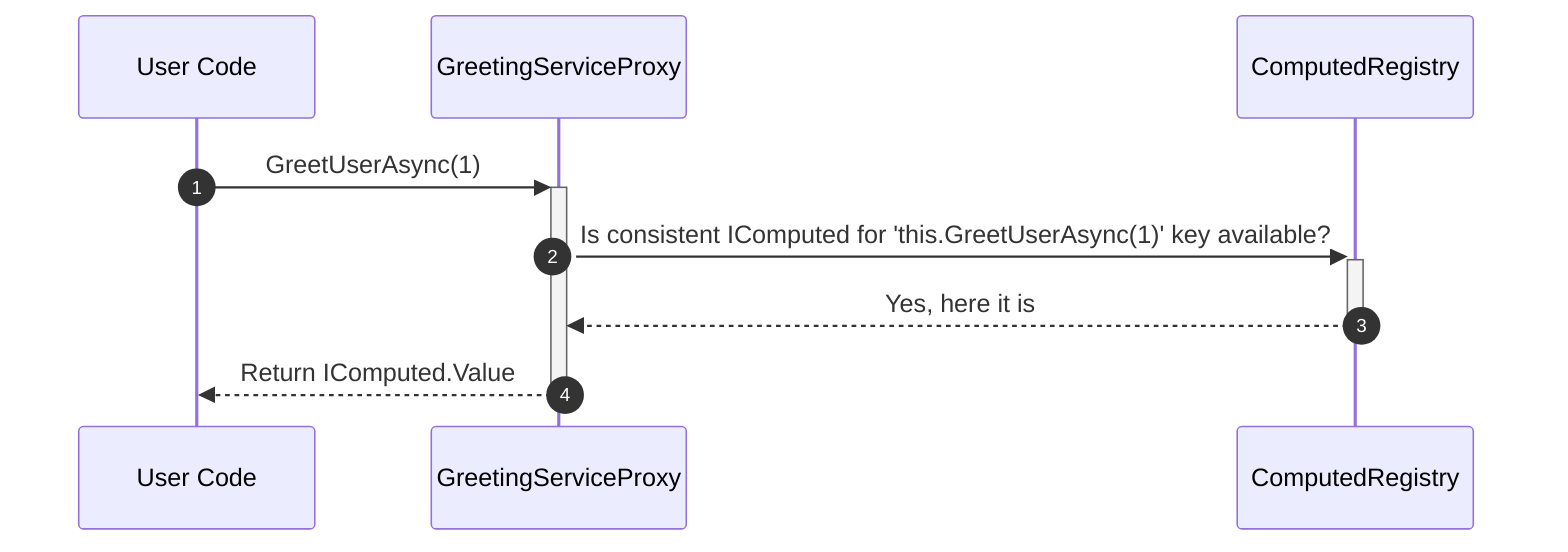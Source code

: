 sequenceDiagram
  autonumber
  User Code->>+GreetingServiceProxy: GreetUserAsync(1)
  GreetingServiceProxy->>+ComputedRegistry: Is consistent IComputed for 'this.GreetUserAsync(1)' key available?
  ComputedRegistry-->>-GreetingServiceProxy: Yes, here it is
  GreetingServiceProxy-->>-User Code: Return IComputed.Value